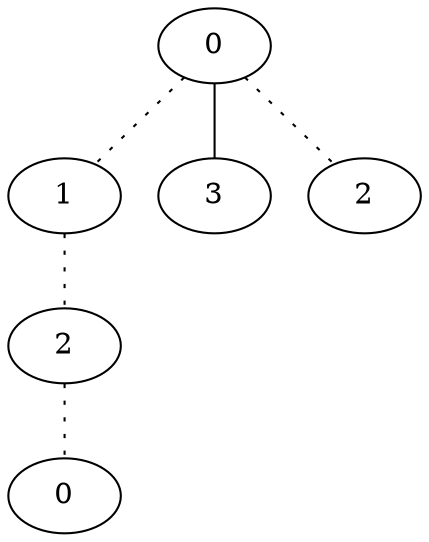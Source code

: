 graph {
a0[label=0];
a1[label=1];
a2[label=2];
a3[label=0];
a4[label=3];
a5[label=2];
a0 -- a1 [style=dotted];
a0 -- a4;
a0 -- a5 [style=dotted];
a1 -- a2 [style=dotted];
a2 -- a3 [style=dotted];
}
